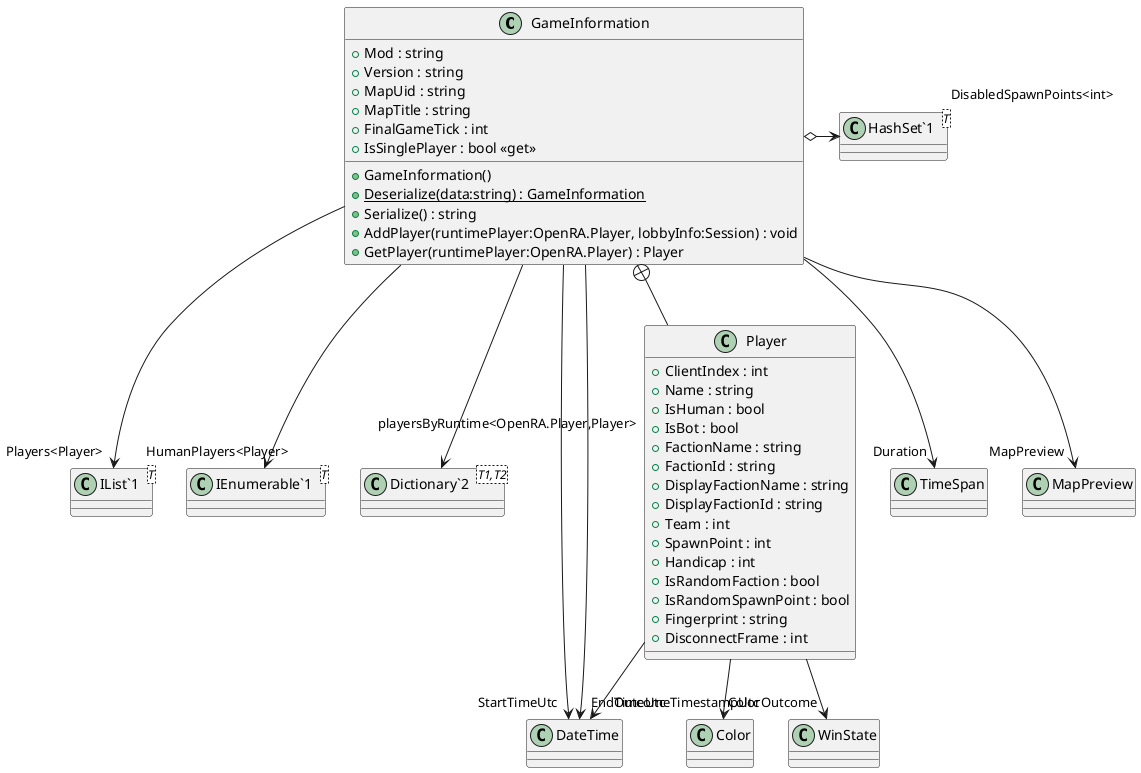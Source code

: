 @startuml
class GameInformation {
    + Mod : string
    + Version : string
    + MapUid : string
    + MapTitle : string
    + FinalGameTick : int
    + IsSinglePlayer : bool <<get>>
    + GameInformation()
    + {static} Deserialize(data:string) : GameInformation
    + Serialize() : string
    + AddPlayer(runtimePlayer:OpenRA.Player, lobbyInfo:Session) : void
    + GetPlayer(runtimePlayer:OpenRA.Player) : Player
}
class "IList`1"<T> {
}
class "HashSet`1"<T> {
}
class "IEnumerable`1"<T> {
}
class "Dictionary`2"<T1,T2> {
}
class Player {
    + ClientIndex : int
    + Name : string
    + IsHuman : bool
    + IsBot : bool
    + FactionName : string
    + FactionId : string
    + DisplayFactionName : string
    + DisplayFactionId : string
    + Team : int
    + SpawnPoint : int
    + Handicap : int
    + IsRandomFaction : bool
    + IsRandomSpawnPoint : bool
    + Fingerprint : string
    + DisconnectFrame : int
}
GameInformation --> "StartTimeUtc" DateTime
GameInformation --> "EndTimeUtc" DateTime
GameInformation --> "Duration" TimeSpan
GameInformation --> "Players<Player>" "IList`1"
GameInformation o-> "DisabledSpawnPoints<int>" "HashSet`1"
GameInformation --> "MapPreview" MapPreview
GameInformation --> "HumanPlayers<Player>" "IEnumerable`1"
GameInformation --> "playersByRuntime<OpenRA.Player,Player>" "Dictionary`2"
GameInformation +-- Player
Player --> "Color" Color
Player --> "Outcome" WinState
Player --> "OutcomeTimestampUtc" DateTime
@enduml
